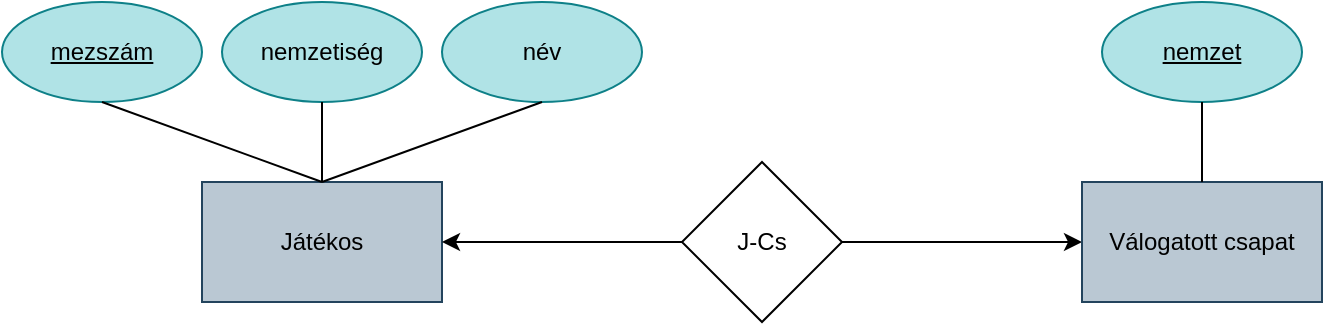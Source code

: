 <mxfile version="24.7.8">
  <diagram name="1 oldal" id="PbzOHcHlm0UfWTBZfhPF">
    <mxGraphModel dx="555" dy="973" grid="1" gridSize="10" guides="1" tooltips="1" connect="1" arrows="1" fold="1" page="1" pageScale="1" pageWidth="827" pageHeight="1169" math="0" shadow="0">
      <root>
        <mxCell id="0" />
        <mxCell id="1" parent="0" />
        <mxCell id="_cC89LtUNlNVkzpoD22r-1" value="Játékos" style="rounded=0;whiteSpace=wrap;html=1;fillColor=#bac8d3;strokeColor=#23445d;" vertex="1" parent="1">
          <mxGeometry x="134" y="490" width="120" height="60" as="geometry" />
        </mxCell>
        <mxCell id="_cC89LtUNlNVkzpoD22r-6" style="edgeStyle=orthogonalEdgeStyle;rounded=0;orthogonalLoop=1;jettySize=auto;html=1;exitX=1;exitY=0.5;exitDx=0;exitDy=0;entryX=0;entryY=0.5;entryDx=0;entryDy=0;" edge="1" parent="1" source="_cC89LtUNlNVkzpoD22r-2" target="_cC89LtUNlNVkzpoD22r-5">
          <mxGeometry relative="1" as="geometry" />
        </mxCell>
        <mxCell id="_cC89LtUNlNVkzpoD22r-7" style="edgeStyle=orthogonalEdgeStyle;rounded=0;orthogonalLoop=1;jettySize=auto;html=1;exitX=0;exitY=0.5;exitDx=0;exitDy=0;entryX=1;entryY=0.5;entryDx=0;entryDy=0;" edge="1" parent="1" source="_cC89LtUNlNVkzpoD22r-2" target="_cC89LtUNlNVkzpoD22r-1">
          <mxGeometry relative="1" as="geometry" />
        </mxCell>
        <mxCell id="_cC89LtUNlNVkzpoD22r-2" value="J-Cs" style="rhombus;whiteSpace=wrap;html=1;" vertex="1" parent="1">
          <mxGeometry x="374" y="480" width="80" height="80" as="geometry" />
        </mxCell>
        <mxCell id="_cC89LtUNlNVkzpoD22r-5" value="Válogatott csapat" style="rounded=0;whiteSpace=wrap;html=1;fillColor=#bac8d3;strokeColor=#23445d;" vertex="1" parent="1">
          <mxGeometry x="574" y="490" width="120" height="60" as="geometry" />
        </mxCell>
        <mxCell id="_cC89LtUNlNVkzpoD22r-8" value="&lt;u&gt;mezszám&lt;/u&gt;" style="ellipse;whiteSpace=wrap;html=1;fillColor=#b0e3e6;strokeColor=#0e8088;" vertex="1" parent="1">
          <mxGeometry x="34" y="400" width="100" height="50" as="geometry" />
        </mxCell>
        <mxCell id="_cC89LtUNlNVkzpoD22r-10" value="nemzetiség" style="ellipse;whiteSpace=wrap;html=1;fillColor=#b0e3e6;strokeColor=#0e8088;" vertex="1" parent="1">
          <mxGeometry x="144" y="400" width="100" height="50" as="geometry" />
        </mxCell>
        <mxCell id="_cC89LtUNlNVkzpoD22r-11" value="név" style="ellipse;whiteSpace=wrap;html=1;fillColor=#b0e3e6;strokeColor=#0e8088;" vertex="1" parent="1">
          <mxGeometry x="254" y="400" width="100" height="50" as="geometry" />
        </mxCell>
        <mxCell id="_cC89LtUNlNVkzpoD22r-12" value="" style="endArrow=none;html=1;rounded=0;entryX=0.5;entryY=0;entryDx=0;entryDy=0;" edge="1" parent="1" target="_cC89LtUNlNVkzpoD22r-1">
          <mxGeometry width="50" height="50" relative="1" as="geometry">
            <mxPoint x="84" y="450" as="sourcePoint" />
            <mxPoint x="134" y="400" as="targetPoint" />
          </mxGeometry>
        </mxCell>
        <mxCell id="_cC89LtUNlNVkzpoD22r-13" value="" style="endArrow=none;html=1;rounded=0;exitX=0.5;exitY=0;exitDx=0;exitDy=0;" edge="1" parent="1" source="_cC89LtUNlNVkzpoD22r-1">
          <mxGeometry width="50" height="50" relative="1" as="geometry">
            <mxPoint x="144" y="500" as="sourcePoint" />
            <mxPoint x="194" y="450" as="targetPoint" />
          </mxGeometry>
        </mxCell>
        <mxCell id="_cC89LtUNlNVkzpoD22r-14" value="" style="endArrow=none;html=1;rounded=0;exitX=0.5;exitY=0;exitDx=0;exitDy=0;" edge="1" parent="1" source="_cC89LtUNlNVkzpoD22r-1">
          <mxGeometry width="50" height="50" relative="1" as="geometry">
            <mxPoint x="254" y="500" as="sourcePoint" />
            <mxPoint x="304" y="450" as="targetPoint" />
          </mxGeometry>
        </mxCell>
        <mxCell id="_cC89LtUNlNVkzpoD22r-15" value="&lt;u&gt;nemzet&lt;/u&gt;" style="ellipse;whiteSpace=wrap;html=1;fillColor=#b0e3e6;strokeColor=#0e8088;" vertex="1" parent="1">
          <mxGeometry x="584" y="400" width="100" height="50" as="geometry" />
        </mxCell>
        <mxCell id="_cC89LtUNlNVkzpoD22r-16" value="" style="endArrow=none;html=1;rounded=0;exitX=0.5;exitY=1;exitDx=0;exitDy=0;entryX=0.5;entryY=0;entryDx=0;entryDy=0;" edge="1" parent="1" source="_cC89LtUNlNVkzpoD22r-15" target="_cC89LtUNlNVkzpoD22r-5">
          <mxGeometry width="50" height="50" relative="1" as="geometry">
            <mxPoint x="510" y="290" as="sourcePoint" />
            <mxPoint x="560" y="240" as="targetPoint" />
          </mxGeometry>
        </mxCell>
      </root>
    </mxGraphModel>
  </diagram>
</mxfile>
